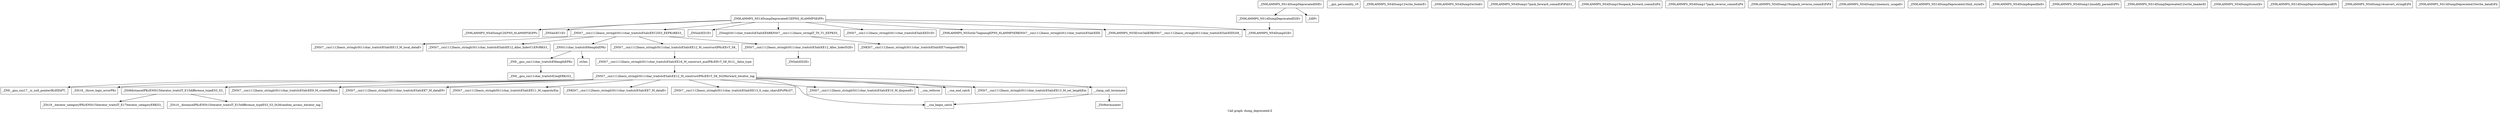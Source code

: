 digraph "Call graph: dump_deprecated.ll" {
	label="Call graph: dump_deprecated.ll";

	Node0x55e49659dfe0 [shape=record,label="{_ZN9LAMMPS_NS14DumpDeprecatedC2EPNS_6LAMMPSEiPPc}"];
	Node0x55e49659dfe0 -> Node0x55e496575470;
	Node0x55e49659dfe0 -> Node0x55e4965756f0;
	Node0x55e49659dfe0 -> Node0x55e496574a10;
	Node0x55e49659dfe0 -> Node0x55e49659e630;
	Node0x55e49659dfe0 -> Node0x55e496597970;
	Node0x55e49659dfe0 -> Node0x55e496572b60;
	Node0x55e49659dfe0 -> Node0x55e4965a6260;
	Node0x55e49659dfe0 -> Node0x55e4965a61e0;
	Node0x55e49659dfe0 -> Node0x55e496575ae0;
	Node0x55e4965826c0 [shape=record,label="{__gxx_personality_v0}"];
	Node0x55e49659e630 [shape=record,label="{_ZNSaIcED1Ev}"];
	Node0x55e496597970 [shape=record,label="{_ZSteqIcSt11char_traitsIcESaIcEEbRKNSt7__cxx1112basic_stringIT_T0_T1_EEPKS5_}"];
	Node0x55e496597970 -> Node0x55e496584010;
	Node0x55e496575470 [shape=record,label="{_ZN9LAMMPS_NS4DumpC2EPNS_6LAMMPSEiPPc}"];
	Node0x55e4965756f0 [shape=record,label="{_ZNSaIcEC1Ev}"];
	Node0x55e496574a10 [shape=record,label="{_ZNSt7__cxx1112basic_stringIcSt11char_traitsIcESaIcEEC2IS3_EEPKcRKS3_}"];
	Node0x55e496574a10 -> Node0x55e496593210;
	Node0x55e496574a10 -> Node0x55e49657e9a0;
	Node0x55e496574a10 -> Node0x55e49657fc40;
	Node0x55e496574a10 -> Node0x55e4965802d0;
	Node0x55e496574a10 -> Node0x55e496581220;
	Node0x55e496577c70 [shape=record,label="{_ZN9LAMMPS_NS4Dump12write_footerEv}"];
	Node0x55e496593210 [shape=record,label="{_ZNSt7__cxx1112basic_stringIcSt11char_traitsIcESaIcEE13_M_local_dataEv}"];
	Node0x55e49657e9a0 [shape=record,label="{_ZNSt7__cxx1112basic_stringIcSt11char_traitsIcESaIcEE12_Alloc_hiderC1EPcRKS3_}"];
	Node0x55e4965802d0 [shape=record,label="{_ZNSt7__cxx1112basic_stringIcSt11char_traitsIcESaIcEE12_M_constructIPKcEEvT_S8_}"];
	Node0x55e4965802d0 -> Node0x55e49658a4c0;
	Node0x55e4965a61e0 [shape=record,label="{_ZN9LAMMPS_NS5utils7logmesgEPNS_6LAMMPSERKNSt7__cxx1112basic_stringIcSt11char_traitsIcESaIcEEE}"];
	Node0x55e4965a6260 [shape=record,label="{_ZNSt7__cxx1112basic_stringIcSt11char_traitsIcESaIcEED1Ev}"];
	Node0x55e496575ae0 [shape=record,label="{_ZN9LAMMPS_NS5Error3allERKNSt7__cxx1112basic_stringIcSt11char_traitsIcESaIcEEEiS8_}"];
	Node0x55e496572b60 [shape=record,label="{_ZN9LAMMPS_NS4DumpD2Ev}"];
	Node0x55e496585bd0 [shape=record,label="{_ZN9LAMMPS_NS14DumpDeprecatedD2Ev}"];
	Node0x55e496585bd0 -> Node0x55e496572b60;
	Node0x55e496580cb0 [shape=record,label="{_ZN9LAMMPS_NS14DumpDeprecatedD0Ev}"];
	Node0x55e496580cb0 -> Node0x55e496585bd0;
	Node0x55e496580cb0 -> Node0x55e49658a7d0;
	Node0x55e49658baa0 [shape=record,label="{_ZN9LAMMPS_NS4Dump5writeEv}"];
	Node0x55e49658d410 [shape=record,label="{_ZN9LAMMPS_NS4Dump17pack_forward_commEiPiPdiS1_}"];
	Node0x55e49658e200 [shape=record,label="{_ZN9LAMMPS_NS4Dump19unpack_forward_commEiiPd}"];
	Node0x55e49658edf0 [shape=record,label="{_ZN9LAMMPS_NS4Dump17pack_reverse_commEiiPd}"];
	Node0x55e496591e80 [shape=record,label="{_ZN9LAMMPS_NS4Dump19unpack_reverse_commEiPiPd}"];
	Node0x55e496592510 [shape=record,label="{_ZN9LAMMPS_NS4Dump12memory_usageEv}"];
	Node0x55e496593eb0 [shape=record,label="{_ZN9LAMMPS_NS14DumpDeprecated10init_styleEv}"];
	Node0x55e496594a70 [shape=record,label="{_ZN9LAMMPS_NS4Dump8openfileEv}"];
	Node0x55e496596e90 [shape=record,label="{_ZN9LAMMPS_NS4Dump12modify_paramEiPPc}"];
	Node0x55e496594960 [shape=record,label="{_ZN9LAMMPS_NS14DumpDeprecated12write_headerEl}"];
	Node0x55e496595070 [shape=record,label="{_ZN9LAMMPS_NS4Dump5countEv}"];
	Node0x55e496599a60 [shape=record,label="{_ZN9LAMMPS_NS14DumpDeprecated4packEPi}"];
	Node0x55e496597160 [shape=record,label="{_ZN9LAMMPS_NS4Dump14convert_stringEiPd}"];
	Node0x55e49659ade0 [shape=record,label="{_ZN9LAMMPS_NS14DumpDeprecated10write_dataEiPd}"];
	Node0x55e49657fc40 [shape=record,label="{_ZNSt11char_traitsIcE6lengthEPKc}"];
	Node0x55e49657fc40 -> Node0x55e496589280;
	Node0x55e49657fc40 -> Node0x55e496589670;
	Node0x55e496581220 [shape=record,label="{_ZNSt7__cxx1112basic_stringIcSt11char_traitsIcESaIcEE12_Alloc_hiderD2Ev}"];
	Node0x55e496581220 -> Node0x55e496581e30;
	Node0x55e49658a4c0 [shape=record,label="{_ZNSt7__cxx1112basic_stringIcSt11char_traitsIcESaIcEE16_M_construct_auxIPKcEEvT_S8_St12__false_type}"];
	Node0x55e49658a4c0 -> Node0x55e496597ab0;
	Node0x55e496597ab0 [shape=record,label="{_ZNSt7__cxx1112basic_stringIcSt11char_traitsIcESaIcEE12_M_constructIPKcEEvT_S8_St20forward_iterator_tag}"];
	Node0x55e496597ab0 -> Node0x55e496597860;
	Node0x55e496597ab0 -> Node0x55e49658d1f0;
	Node0x55e496597ab0 -> Node0x55e496596860;
	Node0x55e496597ab0 -> Node0x55e49659d520;
	Node0x55e496597ab0 -> Node0x55e49657d4b0;
	Node0x55e496597ab0 -> Node0x55e496580bd0;
	Node0x55e496597ab0 -> Node0x55e496582520;
	Node0x55e496597ab0 -> Node0x55e496589110;
	Node0x55e496597ab0 -> Node0x55e496594f70;
	Node0x55e496597ab0 -> Node0x55e496595650;
	Node0x55e496597ab0 -> Node0x55e496596630;
	Node0x55e496597ab0 -> Node0x55e49659dc00;
	Node0x55e496597ab0 -> Node0x55e496599110;
	Node0x55e496597ab0 -> Node0x55e4965a62a0;
	Node0x55e496597860 [shape=record,label="{_ZN9__gnu_cxx17__is_null_pointerIKcEEbPT_}"];
	Node0x55e49658d1f0 [shape=record,label="{_ZSt19__throw_logic_errorPKc}"];
	Node0x55e496596860 [shape=record,label="{_ZSt8distanceIPKcENSt15iterator_traitsIT_E15difference_typeES3_S3_}"];
	Node0x55e496596860 -> Node0x55e4965a6320;
	Node0x55e496596860 -> Node0x55e4965a63a0;
	Node0x55e49657d4b0 [shape=record,label="{_ZNSt7__cxx1112basic_stringIcSt11char_traitsIcESaIcEE7_M_dataEPc}"];
	Node0x55e49659d520 [shape=record,label="{_ZNSt7__cxx1112basic_stringIcSt11char_traitsIcESaIcEE9_M_createERmm}"];
	Node0x55e496580bd0 [shape=record,label="{_ZNSt7__cxx1112basic_stringIcSt11char_traitsIcESaIcEE11_M_capacityEm}"];
	Node0x55e496589110 [shape=record,label="{_ZNSt7__cxx1112basic_stringIcSt11char_traitsIcESaIcEE13_S_copy_charsEPcPKcS7_}"];
	Node0x55e496582520 [shape=record,label="{_ZNKSt7__cxx1112basic_stringIcSt11char_traitsIcESaIcEE7_M_dataEv}"];
	Node0x55e496594f70 [shape=record,label="{__cxa_begin_catch}"];
	Node0x55e496595650 [shape=record,label="{_ZNSt7__cxx1112basic_stringIcSt11char_traitsIcESaIcEE10_M_disposeEv}"];
	Node0x55e496596630 [shape=record,label="{__cxa_rethrow}"];
	Node0x55e49659dc00 [shape=record,label="{__cxa_end_catch}"];
	Node0x55e4965a62a0 [shape=record,label="{__clang_call_terminate}"];
	Node0x55e4965a62a0 -> Node0x55e496594f70;
	Node0x55e4965a62a0 -> Node0x55e4965aaf60;
	Node0x55e4965aaf60 [shape=record,label="{_ZSt9terminatev}"];
	Node0x55e496599110 [shape=record,label="{_ZNSt7__cxx1112basic_stringIcSt11char_traitsIcESaIcEE13_M_set_lengthEm}"];
	Node0x55e4965a63a0 [shape=record,label="{_ZSt10__distanceIPKcENSt15iterator_traitsIT_E15difference_typeES3_S3_St26random_access_iterator_tag}"];
	Node0x55e4965a6320 [shape=record,label="{_ZSt19__iterator_categoryIPKcENSt15iterator_traitsIT_E17iterator_categoryERKS3_}"];
	Node0x55e496589280 [shape=record,label="{_ZN9__gnu_cxx11char_traitsIcE6lengthEPKc}"];
	Node0x55e496589280 -> Node0x55e4965aafe0;
	Node0x55e496589670 [shape=record,label="{strlen}"];
	Node0x55e4965aafe0 [shape=record,label="{_ZN9__gnu_cxx11char_traitsIcE2eqERKcS3_}"];
	Node0x55e496581e30 [shape=record,label="{_ZNSaIcED2Ev}"];
	Node0x55e496584010 [shape=record,label="{_ZNKSt7__cxx1112basic_stringIcSt11char_traitsIcESaIcEE7compareEPKc}"];
	Node0x55e49658a7d0 [shape=record,label="{_ZdlPv}"];
}
